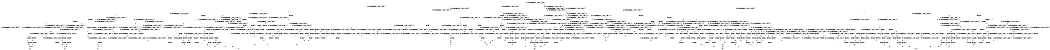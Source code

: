 digraph BCG {
size = "7, 10.5";
center = TRUE;
node [shape = circle];
0 [peripheries = 2];
0 -> 1 [label = "EX !0 !ATOMIC_EXCH_BRANCH (1, +1, TRUE, +1, 1, FALSE) !{}"];
0 -> 2 [label = "EX !2 !ATOMIC_EXCH_BRANCH (1, +1, TRUE, +0, 3, TRUE) !{}"];
0 -> 3 [label = "EX !1 !ATOMIC_EXCH_BRANCH (1, +0, TRUE, +0, 1, TRUE) !{}"];
1 -> 4 [label = "EX !2 !ATOMIC_EXCH_BRANCH (1, +1, TRUE, +0, 3, FALSE) !{0}"];
1 -> 5 [label = "EX !1 !ATOMIC_EXCH_BRANCH (1, +0, TRUE, +0, 1, FALSE) !{0}"];
1 -> 6 [label = "TERMINATE !0"];
2 -> 7 [label = "EX !0 !ATOMIC_EXCH_BRANCH (1, +1, TRUE, +1, 1, TRUE) !{0, 1, 2}"];
2 -> 8 [label = "EX !1 !ATOMIC_EXCH_BRANCH (1, +0, TRUE, +0, 1, FALSE) !{0, 1, 2}"];
2 -> 9 [label = "TERMINATE !2"];
2 -> 10 [label = "EX !0 !ATOMIC_EXCH_BRANCH (1, +1, TRUE, +1, 1, TRUE) !{0, 1, 2}"];
3 -> 11 [label = "EX !1 !ATOMIC_EXCH_BRANCH (1, +0, TRUE, +0, 1, TRUE) !{0, 1}"];
3 -> 12 [label = "EX !0 !ATOMIC_EXCH_BRANCH (1, +1, TRUE, +1, 1, FALSE) !{0, 1}"];
3 -> 13 [label = "EX !2 !ATOMIC_EXCH_BRANCH (1, +1, TRUE, +0, 3, TRUE) !{0, 1}"];
3 -> 14 [label = "EX !0 !ATOMIC_EXCH_BRANCH (1, +1, TRUE, +1, 1, FALSE) !{0, 1}"];
4 -> 15 [label = "EX !2 !ATOMIC_EXCH_BRANCH (1, +0, FALSE, +1, 2, TRUE) !{0, 1, 2}"];
4 -> 16 [label = "EX !1 !ATOMIC_EXCH_BRANCH (1, +0, TRUE, +0, 1, FALSE) !{0, 1, 2}"];
4 -> 17 [label = "TERMINATE !0"];
5 -> 18 [label = "EX !2 !ATOMIC_EXCH_BRANCH (1, +1, TRUE, +0, 3, TRUE) !{0, 1}"];
5 -> 19 [label = "TERMINATE !0"];
5 -> 20 [label = "TERMINATE !1"];
6 -> 21 [label = "EX !2 !ATOMIC_EXCH_BRANCH (1, +1, TRUE, +0, 3, FALSE) !{}"];
6 -> 22 [label = "EX !1 !ATOMIC_EXCH_BRANCH (1, +0, TRUE, +0, 1, FALSE) !{}"];
7 -> 7 [label = "EX !0 !ATOMIC_EXCH_BRANCH (1, +1, TRUE, +1, 1, TRUE) !{0, 1, 2}"];
7 -> 23 [label = "EX !1 !ATOMIC_EXCH_BRANCH (1, +0, TRUE, +0, 1, FALSE) !{0, 1, 2}"];
7 -> 24 [label = "TERMINATE !2"];
7 -> 10 [label = "EX !0 !ATOMIC_EXCH_BRANCH (1, +1, TRUE, +1, 1, TRUE) !{0, 1, 2}"];
8 -> 25 [label = "EX !0 !ATOMIC_EXCH_BRANCH (1, +1, TRUE, +1, 1, FALSE) !{0, 1, 2}"];
8 -> 26 [label = "TERMINATE !2"];
8 -> 27 [label = "TERMINATE !1"];
8 -> 28 [label = "EX !0 !ATOMIC_EXCH_BRANCH (1, +1, TRUE, +1, 1, FALSE) !{0, 1, 2}"];
9 -> 29 [label = "EX !0 !ATOMIC_EXCH_BRANCH (1, +1, TRUE, +1, 1, TRUE) !{0, 1}"];
9 -> 30 [label = "EX !1 !ATOMIC_EXCH_BRANCH (1, +0, TRUE, +0, 1, FALSE) !{0, 1}"];
9 -> 31 [label = "EX !0 !ATOMIC_EXCH_BRANCH (1, +1, TRUE, +1, 1, TRUE) !{0, 1}"];
10 -> 32 [label = "EX !1 !ATOMIC_EXCH_BRANCH (1, +0, TRUE, +0, 1, FALSE) !{0, 1, 2}"];
10 -> 10 [label = "EX !0 !ATOMIC_EXCH_BRANCH (1, +1, TRUE, +1, 1, TRUE) !{0, 1, 2}"];
10 -> 33 [label = "EX !1 !ATOMIC_EXCH_BRANCH (1, +0, TRUE, +0, 1, FALSE) !{0, 1, 2}"];
10 -> 34 [label = "TERMINATE !2"];
11 -> 11 [label = "EX !1 !ATOMIC_EXCH_BRANCH (1, +0, TRUE, +0, 1, TRUE) !{0, 1}"];
11 -> 12 [label = "EX !0 !ATOMIC_EXCH_BRANCH (1, +1, TRUE, +1, 1, FALSE) !{0, 1}"];
11 -> 13 [label = "EX !2 !ATOMIC_EXCH_BRANCH (1, +1, TRUE, +0, 3, TRUE) !{0, 1}"];
11 -> 14 [label = "EX !0 !ATOMIC_EXCH_BRANCH (1, +1, TRUE, +1, 1, FALSE) !{0, 1}"];
12 -> 35 [label = "EX !1 !ATOMIC_EXCH_BRANCH (1, +0, TRUE, +0, 1, FALSE) !{0, 1}"];
12 -> 36 [label = "EX !2 !ATOMIC_EXCH_BRANCH (1, +1, TRUE, +0, 3, FALSE) !{0, 1}"];
12 -> 37 [label = "TERMINATE !0"];
13 -> 8 [label = "EX !1 !ATOMIC_EXCH_BRANCH (1, +0, TRUE, +0, 1, FALSE) !{0, 1, 2}"];
13 -> 38 [label = "EX !0 !ATOMIC_EXCH_BRANCH (1, +1, TRUE, +1, 1, TRUE) !{0, 1, 2}"];
13 -> 39 [label = "TERMINATE !2"];
13 -> 40 [label = "EX !0 !ATOMIC_EXCH_BRANCH (1, +1, TRUE, +1, 1, TRUE) !{0, 1, 2}"];
14 -> 41 [label = "EX !1 !ATOMIC_EXCH_BRANCH (1, +0, TRUE, +0, 1, FALSE) !{0, 1}"];
14 -> 42 [label = "EX !1 !ATOMIC_EXCH_BRANCH (1, +0, TRUE, +0, 1, FALSE) !{0, 1}"];
14 -> 43 [label = "EX !2 !ATOMIC_EXCH_BRANCH (1, +1, TRUE, +0, 3, FALSE) !{0, 1}"];
14 -> 44 [label = "TERMINATE !0"];
15 -> 15 [label = "EX !2 !ATOMIC_EXCH_BRANCH (1, +0, FALSE, +1, 2, TRUE) !{0, 1, 2}"];
15 -> 16 [label = "EX !1 !ATOMIC_EXCH_BRANCH (1, +0, TRUE, +0, 1, FALSE) !{0, 1, 2}"];
15 -> 17 [label = "TERMINATE !0"];
16 -> 45 [label = "EX !2 !ATOMIC_EXCH_BRANCH (1, +0, FALSE, +1, 2, FALSE) !{0, 1, 2}"];
16 -> 46 [label = "TERMINATE !0"];
16 -> 47 [label = "TERMINATE !1"];
17 -> 48 [label = "EX !2 !ATOMIC_EXCH_BRANCH (1, +0, FALSE, +1, 2, TRUE) !{1, 2}"];
17 -> 49 [label = "EX !1 !ATOMIC_EXCH_BRANCH (1, +0, TRUE, +0, 1, FALSE) !{1, 2}"];
17 -> 50 [label = "EX !1 !ATOMIC_EXCH_BRANCH (1, +0, TRUE, +0, 1, FALSE) !{1, 2}"];
18 -> 51 [label = "TERMINATE !0"];
18 -> 52 [label = "TERMINATE !2"];
18 -> 53 [label = "TERMINATE !1"];
19 -> 54 [label = "EX !2 !ATOMIC_EXCH_BRANCH (1, +1, TRUE, +0, 3, TRUE) !{1}"];
19 -> 55 [label = "TERMINATE !1"];
20 -> 56 [label = "EX !2 !ATOMIC_EXCH_BRANCH (1, +1, TRUE, +0, 3, TRUE) !{0}"];
20 -> 57 [label = "TERMINATE !0"];
21 -> 48 [label = "EX !2 !ATOMIC_EXCH_BRANCH (1, +0, FALSE, +1, 2, TRUE) !{1, 2}"];
21 -> 49 [label = "EX !1 !ATOMIC_EXCH_BRANCH (1, +0, TRUE, +0, 1, FALSE) !{1, 2}"];
21 -> 50 [label = "EX !1 !ATOMIC_EXCH_BRANCH (1, +0, TRUE, +0, 1, FALSE) !{1, 2}"];
22 -> 54 [label = "EX !2 !ATOMIC_EXCH_BRANCH (1, +1, TRUE, +0, 3, TRUE) !{1}"];
22 -> 55 [label = "TERMINATE !1"];
23 -> 25 [label = "EX !0 !ATOMIC_EXCH_BRANCH (1, +1, TRUE, +1, 1, FALSE) !{0, 1, 2}"];
23 -> 58 [label = "TERMINATE !2"];
23 -> 59 [label = "TERMINATE !1"];
23 -> 28 [label = "EX !0 !ATOMIC_EXCH_BRANCH (1, +1, TRUE, +1, 1, FALSE) !{0, 1, 2}"];
24 -> 29 [label = "EX !0 !ATOMIC_EXCH_BRANCH (1, +1, TRUE, +1, 1, TRUE) !{0, 1}"];
24 -> 60 [label = "EX !1 !ATOMIC_EXCH_BRANCH (1, +0, TRUE, +0, 1, FALSE) !{0, 1}"];
24 -> 31 [label = "EX !0 !ATOMIC_EXCH_BRANCH (1, +1, TRUE, +1, 1, TRUE) !{0, 1}"];
25 -> 51 [label = "TERMINATE !0"];
25 -> 52 [label = "TERMINATE !2"];
25 -> 53 [label = "TERMINATE !1"];
26 -> 61 [label = "EX !0 !ATOMIC_EXCH_BRANCH (1, +1, TRUE, +1, 1, FALSE) !{0, 1}"];
26 -> 62 [label = "TERMINATE !1"];
26 -> 63 [label = "EX !0 !ATOMIC_EXCH_BRANCH (1, +1, TRUE, +1, 1, FALSE) !{0, 1}"];
27 -> 64 [label = "EX !0 !ATOMIC_EXCH_BRANCH (1, +1, TRUE, +1, 1, FALSE) !{0, 2}"];
27 -> 65 [label = "TERMINATE !2"];
27 -> 66 [label = "EX !0 !ATOMIC_EXCH_BRANCH (1, +1, TRUE, +1, 1, FALSE) !{0, 2}"];
28 -> 67 [label = "TERMINATE !0"];
28 -> 68 [label = "TERMINATE !2"];
28 -> 69 [label = "TERMINATE !1"];
29 -> 29 [label = "EX !0 !ATOMIC_EXCH_BRANCH (1, +1, TRUE, +1, 1, TRUE) !{0, 1}"];
29 -> 60 [label = "EX !1 !ATOMIC_EXCH_BRANCH (1, +0, TRUE, +0, 1, FALSE) !{0, 1}"];
29 -> 31 [label = "EX !0 !ATOMIC_EXCH_BRANCH (1, +1, TRUE, +1, 1, TRUE) !{0, 1}"];
30 -> 61 [label = "EX !0 !ATOMIC_EXCH_BRANCH (1, +1, TRUE, +1, 1, FALSE) !{0, 1}"];
30 -> 62 [label = "TERMINATE !1"];
30 -> 63 [label = "EX !0 !ATOMIC_EXCH_BRANCH (1, +1, TRUE, +1, 1, FALSE) !{0, 1}"];
31 -> 70 [label = "EX !1 !ATOMIC_EXCH_BRANCH (1, +0, TRUE, +0, 1, FALSE) !{0, 1}"];
31 -> 31 [label = "EX !0 !ATOMIC_EXCH_BRANCH (1, +1, TRUE, +1, 1, TRUE) !{0, 1}"];
31 -> 71 [label = "EX !1 !ATOMIC_EXCH_BRANCH (1, +0, TRUE, +0, 1, FALSE) !{0, 1}"];
32 -> 72 [label = "EX !0 !ATOMIC_EXCH_BRANCH (1, +1, TRUE, +1, 1, FALSE) !{0, 1, 2}"];
32 -> 73 [label = "TERMINATE !2"];
32 -> 74 [label = "TERMINATE !1"];
33 -> 28 [label = "EX !0 !ATOMIC_EXCH_BRANCH (1, +1, TRUE, +1, 1, FALSE) !{0, 1, 2}"];
33 -> 75 [label = "TERMINATE !2"];
33 -> 76 [label = "TERMINATE !1"];
34 -> 77 [label = "EX !0 !ATOMIC_EXCH_BRANCH (1, +1, TRUE, +1, 1, TRUE) !{0, 1}"];
34 -> 78 [label = "EX !1 !ATOMIC_EXCH_BRANCH (1, +0, TRUE, +0, 1, FALSE) !{0, 1}"];
35 -> 18 [label = "EX !2 !ATOMIC_EXCH_BRANCH (1, +1, TRUE, +0, 3, TRUE) !{0, 1}"];
35 -> 19 [label = "TERMINATE !0"];
35 -> 20 [label = "TERMINATE !1"];
36 -> 16 [label = "EX !1 !ATOMIC_EXCH_BRANCH (1, +0, TRUE, +0, 1, FALSE) !{0, 1, 2}"];
36 -> 79 [label = "EX !2 !ATOMIC_EXCH_BRANCH (1, +0, FALSE, +1, 2, TRUE) !{0, 1, 2}"];
36 -> 80 [label = "TERMINATE !0"];
37 -> 81 [label = "EX !1 !ATOMIC_EXCH_BRANCH (1, +0, TRUE, +0, 1, FALSE) !{1}"];
37 -> 82 [label = "EX !2 !ATOMIC_EXCH_BRANCH (1, +1, TRUE, +0, 3, FALSE) !{1}"];
37 -> 83 [label = "EX !1 !ATOMIC_EXCH_BRANCH (1, +0, TRUE, +0, 1, FALSE) !{1}"];
38 -> 38 [label = "EX !0 !ATOMIC_EXCH_BRANCH (1, +1, TRUE, +1, 1, TRUE) !{0, 1, 2}"];
38 -> 23 [label = "EX !1 !ATOMIC_EXCH_BRANCH (1, +0, TRUE, +0, 1, FALSE) !{0, 1, 2}"];
38 -> 84 [label = "TERMINATE !2"];
38 -> 40 [label = "EX !0 !ATOMIC_EXCH_BRANCH (1, +1, TRUE, +1, 1, TRUE) !{0, 1, 2}"];
39 -> 30 [label = "EX !1 !ATOMIC_EXCH_BRANCH (1, +0, TRUE, +0, 1, FALSE) !{0, 1}"];
39 -> 85 [label = "EX !0 !ATOMIC_EXCH_BRANCH (1, +1, TRUE, +1, 1, TRUE) !{0, 1}"];
39 -> 86 [label = "EX !0 !ATOMIC_EXCH_BRANCH (1, +1, TRUE, +1, 1, TRUE) !{0, 1}"];
40 -> 32 [label = "EX !1 !ATOMIC_EXCH_BRANCH (1, +0, TRUE, +0, 1, FALSE) !{0, 1, 2}"];
40 -> 40 [label = "EX !0 !ATOMIC_EXCH_BRANCH (1, +1, TRUE, +1, 1, TRUE) !{0, 1, 2}"];
40 -> 33 [label = "EX !1 !ATOMIC_EXCH_BRANCH (1, +0, TRUE, +0, 1, FALSE) !{0, 1, 2}"];
40 -> 87 [label = "TERMINATE !2"];
41 -> 88 [label = "EX !2 !ATOMIC_EXCH_BRANCH (1, +1, TRUE, +0, 3, TRUE) !{0, 1}"];
41 -> 89 [label = "TERMINATE !0"];
41 -> 90 [label = "TERMINATE !1"];
42 -> 91 [label = "EX !2 !ATOMIC_EXCH_BRANCH (1, +1, TRUE, +0, 3, TRUE) !{0, 1}"];
42 -> 92 [label = "TERMINATE !0"];
42 -> 93 [label = "TERMINATE !1"];
43 -> 94 [label = "EX !1 !ATOMIC_EXCH_BRANCH (1, +0, TRUE, +0, 1, FALSE) !{0, 1, 2}"];
43 -> 95 [label = "EX !2 !ATOMIC_EXCH_BRANCH (1, +0, FALSE, +1, 2, TRUE) !{0, 1, 2}"];
43 -> 96 [label = "TERMINATE !0"];
44 -> 97 [label = "EX !1 !ATOMIC_EXCH_BRANCH (1, +0, TRUE, +0, 1, FALSE) !{1}"];
44 -> 98 [label = "EX !2 !ATOMIC_EXCH_BRANCH (1, +1, TRUE, +0, 3, FALSE) !{1}"];
45 -> 99 [label = "TERMINATE !0"];
45 -> 100 [label = "TERMINATE !2"];
45 -> 101 [label = "TERMINATE !1"];
46 -> 102 [label = "EX !2 !ATOMIC_EXCH_BRANCH (1, +0, FALSE, +1, 2, FALSE) !{1, 2}"];
46 -> 103 [label = "TERMINATE !1"];
47 -> 104 [label = "EX !2 !ATOMIC_EXCH_BRANCH (1, +0, FALSE, +1, 2, FALSE) !{0, 2}"];
47 -> 105 [label = "TERMINATE !0"];
48 -> 48 [label = "EX !2 !ATOMIC_EXCH_BRANCH (1, +0, FALSE, +1, 2, TRUE) !{1, 2}"];
48 -> 49 [label = "EX !1 !ATOMIC_EXCH_BRANCH (1, +0, TRUE, +0, 1, FALSE) !{1, 2}"];
48 -> 50 [label = "EX !1 !ATOMIC_EXCH_BRANCH (1, +0, TRUE, +0, 1, FALSE) !{1, 2}"];
49 -> 102 [label = "EX !2 !ATOMIC_EXCH_BRANCH (1, +0, FALSE, +1, 2, FALSE) !{1, 2}"];
49 -> 103 [label = "TERMINATE !1"];
50 -> 106 [label = "EX !2 !ATOMIC_EXCH_BRANCH (1, +0, FALSE, +1, 2, FALSE) !{1, 2}"];
50 -> 107 [label = "EX !2 !ATOMIC_EXCH_BRANCH (1, +0, FALSE, +1, 2, FALSE) !{1, 2}"];
50 -> 108 [label = "TERMINATE !1"];
51 -> 109 [label = "TERMINATE !2"];
51 -> 110 [label = "TERMINATE !1"];
52 -> 111 [label = "TERMINATE !0"];
52 -> 112 [label = "TERMINATE !1"];
53 -> 113 [label = "TERMINATE !0"];
53 -> 114 [label = "TERMINATE !2"];
54 -> 109 [label = "TERMINATE !2"];
54 -> 110 [label = "TERMINATE !1"];
55 -> 115 [label = "EX !2 !ATOMIC_EXCH_BRANCH (1, +1, TRUE, +0, 3, TRUE) !{}"];
56 -> 113 [label = "TERMINATE !0"];
56 -> 114 [label = "TERMINATE !2"];
57 -> 115 [label = "EX !2 !ATOMIC_EXCH_BRANCH (1, +1, TRUE, +0, 3, TRUE) !{}"];
58 -> 61 [label = "EX !0 !ATOMIC_EXCH_BRANCH (1, +1, TRUE, +1, 1, FALSE) !{0, 1}"];
58 -> 116 [label = "TERMINATE !1"];
58 -> 63 [label = "EX !0 !ATOMIC_EXCH_BRANCH (1, +1, TRUE, +1, 1, FALSE) !{0, 1}"];
59 -> 64 [label = "EX !0 !ATOMIC_EXCH_BRANCH (1, +1, TRUE, +1, 1, FALSE) !{0, 2}"];
59 -> 117 [label = "TERMINATE !2"];
59 -> 66 [label = "EX !0 !ATOMIC_EXCH_BRANCH (1, +1, TRUE, +1, 1, FALSE) !{0, 2}"];
60 -> 61 [label = "EX !0 !ATOMIC_EXCH_BRANCH (1, +1, TRUE, +1, 1, FALSE) !{0, 1}"];
60 -> 116 [label = "TERMINATE !1"];
60 -> 63 [label = "EX !0 !ATOMIC_EXCH_BRANCH (1, +1, TRUE, +1, 1, FALSE) !{0, 1}"];
61 -> 111 [label = "TERMINATE !0"];
61 -> 112 [label = "TERMINATE !1"];
62 -> 118 [label = "EX !0 !ATOMIC_EXCH_BRANCH (1, +1, TRUE, +1, 1, FALSE) !{0}"];
62 -> 119 [label = "EX !0 !ATOMIC_EXCH_BRANCH (1, +1, TRUE, +1, 1, FALSE) !{0}"];
63 -> 120 [label = "TERMINATE !0"];
63 -> 121 [label = "TERMINATE !1"];
64 -> 113 [label = "TERMINATE !0"];
64 -> 114 [label = "TERMINATE !2"];
65 -> 118 [label = "EX !0 !ATOMIC_EXCH_BRANCH (1, +1, TRUE, +1, 1, FALSE) !{0}"];
65 -> 119 [label = "EX !0 !ATOMIC_EXCH_BRANCH (1, +1, TRUE, +1, 1, FALSE) !{0}"];
66 -> 122 [label = "TERMINATE !0"];
66 -> 123 [label = "TERMINATE !2"];
67 -> 124 [label = "TERMINATE !2"];
67 -> 125 [label = "TERMINATE !1"];
68 -> 126 [label = "TERMINATE !0"];
68 -> 127 [label = "TERMINATE !1"];
69 -> 128 [label = "TERMINATE !0"];
69 -> 129 [label = "TERMINATE !2"];
70 -> 130 [label = "EX !0 !ATOMIC_EXCH_BRANCH (1, +1, TRUE, +1, 1, FALSE) !{0, 1}"];
70 -> 131 [label = "TERMINATE !1"];
70 -> 63 [label = "EX !0 !ATOMIC_EXCH_BRANCH (1, +1, TRUE, +1, 1, FALSE) !{0, 1}"];
71 -> 63 [label = "EX !0 !ATOMIC_EXCH_BRANCH (1, +1, TRUE, +1, 1, FALSE) !{0, 1}"];
71 -> 132 [label = "TERMINATE !1"];
72 -> 133 [label = "TERMINATE !0"];
72 -> 134 [label = "TERMINATE !2"];
72 -> 135 [label = "TERMINATE !1"];
73 -> 136 [label = "EX !0 !ATOMIC_EXCH_BRANCH (1, +1, TRUE, +1, 1, FALSE) !{0, 1}"];
73 -> 137 [label = "TERMINATE !1"];
74 -> 138 [label = "EX !0 !ATOMIC_EXCH_BRANCH (1, +1, TRUE, +1, 1, FALSE) !{0, 2}"];
74 -> 139 [label = "TERMINATE !2"];
75 -> 140 [label = "EX !0 !ATOMIC_EXCH_BRANCH (1, +1, TRUE, +1, 1, FALSE) !{0, 1}"];
75 -> 141 [label = "TERMINATE !1"];
76 -> 142 [label = "EX !0 !ATOMIC_EXCH_BRANCH (1, +1, TRUE, +1, 1, FALSE) !{0, 2}"];
76 -> 143 [label = "TERMINATE !2"];
77 -> 77 [label = "EX !0 !ATOMIC_EXCH_BRANCH (1, +1, TRUE, +1, 1, TRUE) !{0, 1}"];
77 -> 78 [label = "EX !1 !ATOMIC_EXCH_BRANCH (1, +0, TRUE, +0, 1, FALSE) !{0, 1}"];
78 -> 140 [label = "EX !0 !ATOMIC_EXCH_BRANCH (1, +1, TRUE, +1, 1, FALSE) !{0, 1}"];
78 -> 141 [label = "TERMINATE !1"];
79 -> 16 [label = "EX !1 !ATOMIC_EXCH_BRANCH (1, +0, TRUE, +0, 1, FALSE) !{0, 1, 2}"];
79 -> 79 [label = "EX !2 !ATOMIC_EXCH_BRANCH (1, +0, FALSE, +1, 2, TRUE) !{0, 1, 2}"];
79 -> 80 [label = "TERMINATE !0"];
80 -> 49 [label = "EX !1 !ATOMIC_EXCH_BRANCH (1, +0, TRUE, +0, 1, FALSE) !{1, 2}"];
80 -> 144 [label = "EX !2 !ATOMIC_EXCH_BRANCH (1, +0, FALSE, +1, 2, TRUE) !{1, 2}"];
80 -> 50 [label = "EX !1 !ATOMIC_EXCH_BRANCH (1, +0, TRUE, +0, 1, FALSE) !{1, 2}"];
81 -> 54 [label = "EX !2 !ATOMIC_EXCH_BRANCH (1, +1, TRUE, +0, 3, TRUE) !{1}"];
81 -> 55 [label = "TERMINATE !1"];
82 -> 49 [label = "EX !1 !ATOMIC_EXCH_BRANCH (1, +0, TRUE, +0, 1, FALSE) !{1, 2}"];
82 -> 144 [label = "EX !2 !ATOMIC_EXCH_BRANCH (1, +0, FALSE, +1, 2, TRUE) !{1, 2}"];
82 -> 50 [label = "EX !1 !ATOMIC_EXCH_BRANCH (1, +0, TRUE, +0, 1, FALSE) !{1, 2}"];
83 -> 145 [label = "EX !2 !ATOMIC_EXCH_BRANCH (1, +1, TRUE, +0, 3, TRUE) !{1}"];
83 -> 146 [label = "TERMINATE !1"];
84 -> 85 [label = "EX !0 !ATOMIC_EXCH_BRANCH (1, +1, TRUE, +1, 1, TRUE) !{0, 1}"];
84 -> 60 [label = "EX !1 !ATOMIC_EXCH_BRANCH (1, +0, TRUE, +0, 1, FALSE) !{0, 1}"];
84 -> 86 [label = "EX !0 !ATOMIC_EXCH_BRANCH (1, +1, TRUE, +1, 1, TRUE) !{0, 1}"];
85 -> 85 [label = "EX !0 !ATOMIC_EXCH_BRANCH (1, +1, TRUE, +1, 1, TRUE) !{0, 1}"];
85 -> 60 [label = "EX !1 !ATOMIC_EXCH_BRANCH (1, +0, TRUE, +0, 1, FALSE) !{0, 1}"];
85 -> 86 [label = "EX !0 !ATOMIC_EXCH_BRANCH (1, +1, TRUE, +1, 1, TRUE) !{0, 1}"];
86 -> 70 [label = "EX !1 !ATOMIC_EXCH_BRANCH (1, +0, TRUE, +0, 1, FALSE) !{0, 1}"];
86 -> 86 [label = "EX !0 !ATOMIC_EXCH_BRANCH (1, +1, TRUE, +1, 1, TRUE) !{0, 1}"];
86 -> 71 [label = "EX !1 !ATOMIC_EXCH_BRANCH (1, +0, TRUE, +0, 1, FALSE) !{0, 1}"];
87 -> 147 [label = "EX !0 !ATOMIC_EXCH_BRANCH (1, +1, TRUE, +1, 1, TRUE) !{0, 1}"];
87 -> 78 [label = "EX !1 !ATOMIC_EXCH_BRANCH (1, +0, TRUE, +0, 1, FALSE) !{0, 1}"];
88 -> 148 [label = "TERMINATE !0"];
88 -> 149 [label = "TERMINATE !2"];
88 -> 150 [label = "TERMINATE !1"];
89 -> 151 [label = "EX !2 !ATOMIC_EXCH_BRANCH (1, +1, TRUE, +0, 3, TRUE) !{1}"];
89 -> 152 [label = "TERMINATE !1"];
90 -> 153 [label = "EX !2 !ATOMIC_EXCH_BRANCH (1, +1, TRUE, +0, 3, TRUE) !{0}"];
90 -> 154 [label = "TERMINATE !0"];
91 -> 155 [label = "TERMINATE !0"];
91 -> 156 [label = "TERMINATE !2"];
91 -> 157 [label = "TERMINATE !1"];
92 -> 158 [label = "EX !2 !ATOMIC_EXCH_BRANCH (1, +1, TRUE, +0, 3, TRUE) !{1}"];
92 -> 159 [label = "TERMINATE !1"];
93 -> 160 [label = "EX !2 !ATOMIC_EXCH_BRANCH (1, +1, TRUE, +0, 3, TRUE) !{0}"];
93 -> 161 [label = "TERMINATE !0"];
94 -> 162 [label = "EX !2 !ATOMIC_EXCH_BRANCH (1, +0, FALSE, +1, 2, FALSE) !{0, 1, 2}"];
94 -> 163 [label = "TERMINATE !0"];
94 -> 164 [label = "TERMINATE !1"];
95 -> 94 [label = "EX !1 !ATOMIC_EXCH_BRANCH (1, +0, TRUE, +0, 1, FALSE) !{0, 1, 2}"];
95 -> 95 [label = "EX !2 !ATOMIC_EXCH_BRANCH (1, +0, FALSE, +1, 2, TRUE) !{0, 1, 2}"];
95 -> 96 [label = "TERMINATE !0"];
96 -> 165 [label = "EX !1 !ATOMIC_EXCH_BRANCH (1, +0, TRUE, +0, 1, FALSE) !{1, 2}"];
96 -> 166 [label = "EX !2 !ATOMIC_EXCH_BRANCH (1, +0, FALSE, +1, 2, TRUE) !{1, 2}"];
97 -> 158 [label = "EX !2 !ATOMIC_EXCH_BRANCH (1, +1, TRUE, +0, 3, TRUE) !{1}"];
97 -> 159 [label = "TERMINATE !1"];
98 -> 165 [label = "EX !1 !ATOMIC_EXCH_BRANCH (1, +0, TRUE, +0, 1, FALSE) !{1, 2}"];
98 -> 166 [label = "EX !2 !ATOMIC_EXCH_BRANCH (1, +0, FALSE, +1, 2, TRUE) !{1, 2}"];
99 -> 167 [label = "TERMINATE !2"];
99 -> 168 [label = "TERMINATE !1"];
100 -> 169 [label = "TERMINATE !0"];
100 -> 170 [label = "TERMINATE !1"];
101 -> 171 [label = "TERMINATE !0"];
101 -> 172 [label = "TERMINATE !2"];
102 -> 167 [label = "TERMINATE !2"];
102 -> 168 [label = "TERMINATE !1"];
103 -> 173 [label = "EX !2 !ATOMIC_EXCH_BRANCH (1, +0, FALSE, +1, 2, FALSE) !{2}"];
103 -> 174 [label = "EX !2 !ATOMIC_EXCH_BRANCH (1, +0, FALSE, +1, 2, FALSE) !{2}"];
104 -> 171 [label = "TERMINATE !0"];
104 -> 172 [label = "TERMINATE !2"];
105 -> 173 [label = "EX !2 !ATOMIC_EXCH_BRANCH (1, +0, FALSE, +1, 2, FALSE) !{2}"];
105 -> 174 [label = "EX !2 !ATOMIC_EXCH_BRANCH (1, +0, FALSE, +1, 2, FALSE) !{2}"];
106 -> 175 [label = "TERMINATE !2"];
106 -> 176 [label = "TERMINATE !1"];
107 -> 177 [label = "TERMINATE !2"];
107 -> 178 [label = "TERMINATE !1"];
108 -> 179 [label = "EX !2 !ATOMIC_EXCH_BRANCH (1, +0, FALSE, +1, 2, FALSE) !{2}"];
109 -> 180 [label = "TERMINATE !1"];
110 -> 181 [label = "TERMINATE !2"];
111 -> 180 [label = "TERMINATE !1"];
112 -> 182 [label = "TERMINATE !0"];
113 -> 181 [label = "TERMINATE !2"];
114 -> 182 [label = "TERMINATE !0"];
115 -> 181 [label = "TERMINATE !2"];
116 -> 118 [label = "EX !0 !ATOMIC_EXCH_BRANCH (1, +1, TRUE, +1, 1, FALSE) !{0}"];
116 -> 119 [label = "EX !0 !ATOMIC_EXCH_BRANCH (1, +1, TRUE, +1, 1, FALSE) !{0}"];
117 -> 118 [label = "EX !0 !ATOMIC_EXCH_BRANCH (1, +1, TRUE, +1, 1, FALSE) !{0}"];
117 -> 119 [label = "EX !0 !ATOMIC_EXCH_BRANCH (1, +1, TRUE, +1, 1, FALSE) !{0}"];
118 -> 182 [label = "TERMINATE !0"];
119 -> 183 [label = "TERMINATE !0"];
120 -> 184 [label = "TERMINATE !1"];
121 -> 185 [label = "TERMINATE !0"];
122 -> 186 [label = "TERMINATE !2"];
123 -> 187 [label = "TERMINATE !0"];
124 -> 188 [label = "TERMINATE !1"];
125 -> 189 [label = "TERMINATE !2"];
126 -> 188 [label = "TERMINATE !1"];
127 -> 190 [label = "TERMINATE !0"];
128 -> 189 [label = "TERMINATE !2"];
129 -> 190 [label = "TERMINATE !0"];
130 -> 191 [label = "TERMINATE !0"];
130 -> 192 [label = "TERMINATE !1"];
131 -> 193 [label = "EX !0 !ATOMIC_EXCH_BRANCH (1, +1, TRUE, +1, 1, FALSE) !{0}"];
132 -> 194 [label = "EX !0 !ATOMIC_EXCH_BRANCH (1, +1, TRUE, +1, 1, FALSE) !{0}"];
133 -> 195 [label = "TERMINATE !2"];
133 -> 196 [label = "TERMINATE !1"];
134 -> 197 [label = "TERMINATE !0"];
134 -> 198 [label = "TERMINATE !1"];
135 -> 199 [label = "TERMINATE !0"];
135 -> 200 [label = "TERMINATE !2"];
136 -> 197 [label = "TERMINATE !0"];
136 -> 198 [label = "TERMINATE !1"];
137 -> 201 [label = "EX !0 !ATOMIC_EXCH_BRANCH (1, +1, TRUE, +1, 1, FALSE) !{0}"];
138 -> 199 [label = "TERMINATE !0"];
138 -> 200 [label = "TERMINATE !2"];
139 -> 201 [label = "EX !0 !ATOMIC_EXCH_BRANCH (1, +1, TRUE, +1, 1, FALSE) !{0}"];
140 -> 126 [label = "TERMINATE !0"];
140 -> 127 [label = "TERMINATE !1"];
141 -> 202 [label = "EX !0 !ATOMIC_EXCH_BRANCH (1, +1, TRUE, +1, 1, FALSE) !{0}"];
142 -> 128 [label = "TERMINATE !0"];
142 -> 129 [label = "TERMINATE !2"];
143 -> 202 [label = "EX !0 !ATOMIC_EXCH_BRANCH (1, +1, TRUE, +1, 1, FALSE) !{0}"];
144 -> 49 [label = "EX !1 !ATOMIC_EXCH_BRANCH (1, +0, TRUE, +0, 1, FALSE) !{1, 2}"];
144 -> 144 [label = "EX !2 !ATOMIC_EXCH_BRANCH (1, +0, FALSE, +1, 2, TRUE) !{1, 2}"];
144 -> 50 [label = "EX !1 !ATOMIC_EXCH_BRANCH (1, +0, TRUE, +0, 1, FALSE) !{1, 2}"];
145 -> 203 [label = "TERMINATE !2"];
145 -> 204 [label = "TERMINATE !1"];
146 -> 205 [label = "EX !2 !ATOMIC_EXCH_BRANCH (1, +1, TRUE, +0, 3, TRUE) !{}"];
147 -> 147 [label = "EX !0 !ATOMIC_EXCH_BRANCH (1, +1, TRUE, +1, 1, TRUE) !{0, 1}"];
147 -> 78 [label = "EX !1 !ATOMIC_EXCH_BRANCH (1, +0, TRUE, +0, 1, FALSE) !{0, 1}"];
148 -> 206 [label = "TERMINATE !2"];
148 -> 207 [label = "TERMINATE !1"];
149 -> 191 [label = "TERMINATE !0"];
149 -> 192 [label = "TERMINATE !1"];
150 -> 208 [label = "TERMINATE !0"];
150 -> 209 [label = "TERMINATE !2"];
151 -> 206 [label = "TERMINATE !2"];
151 -> 207 [label = "TERMINATE !1"];
152 -> 210 [label = "EX !2 !ATOMIC_EXCH_BRANCH (1, +1, TRUE, +0, 3, TRUE) !{}"];
153 -> 208 [label = "TERMINATE !0"];
153 -> 209 [label = "TERMINATE !2"];
154 -> 210 [label = "EX !2 !ATOMIC_EXCH_BRANCH (1, +1, TRUE, +0, 3, TRUE) !{}"];
155 -> 211 [label = "TERMINATE !2"];
155 -> 212 [label = "TERMINATE !1"];
156 -> 120 [label = "TERMINATE !0"];
156 -> 121 [label = "TERMINATE !1"];
157 -> 213 [label = "TERMINATE !0"];
157 -> 214 [label = "TERMINATE !2"];
158 -> 211 [label = "TERMINATE !2"];
158 -> 212 [label = "TERMINATE !1"];
159 -> 215 [label = "EX !2 !ATOMIC_EXCH_BRANCH (1, +1, TRUE, +0, 3, TRUE) !{}"];
160 -> 213 [label = "TERMINATE !0"];
160 -> 214 [label = "TERMINATE !2"];
161 -> 215 [label = "EX !2 !ATOMIC_EXCH_BRANCH (1, +1, TRUE, +0, 3, TRUE) !{}"];
162 -> 216 [label = "TERMINATE !0"];
162 -> 217 [label = "TERMINATE !2"];
162 -> 218 [label = "TERMINATE !1"];
163 -> 219 [label = "EX !2 !ATOMIC_EXCH_BRANCH (1, +0, FALSE, +1, 2, FALSE) !{1, 2}"];
163 -> 220 [label = "TERMINATE !1"];
164 -> 221 [label = "EX !2 !ATOMIC_EXCH_BRANCH (1, +0, FALSE, +1, 2, FALSE) !{0, 2}"];
164 -> 222 [label = "TERMINATE !0"];
165 -> 219 [label = "EX !2 !ATOMIC_EXCH_BRANCH (1, +0, FALSE, +1, 2, FALSE) !{1, 2}"];
165 -> 220 [label = "TERMINATE !1"];
166 -> 165 [label = "EX !1 !ATOMIC_EXCH_BRANCH (1, +0, TRUE, +0, 1, FALSE) !{1, 2}"];
166 -> 166 [label = "EX !2 !ATOMIC_EXCH_BRANCH (1, +0, FALSE, +1, 2, TRUE) !{1, 2}"];
167 -> 223 [label = "TERMINATE !1"];
168 -> 224 [label = "TERMINATE !2"];
169 -> 223 [label = "TERMINATE !1"];
170 -> 225 [label = "TERMINATE !0"];
171 -> 224 [label = "TERMINATE !2"];
172 -> 225 [label = "TERMINATE !0"];
173 -> 224 [label = "TERMINATE !2"];
174 -> 226 [label = "TERMINATE !2"];
175 -> 227 [label = "TERMINATE !1"];
176 -> 228 [label = "TERMINATE !2"];
177 -> 229 [label = "TERMINATE !1"];
178 -> 230 [label = "TERMINATE !2"];
179 -> 230 [label = "TERMINATE !2"];
180 -> 231 [label = "exit"];
181 -> 231 [label = "exit"];
182 -> 231 [label = "exit"];
183 -> 232 [label = "exit"];
184 -> 233 [label = "exit"];
185 -> 233 [label = "exit"];
186 -> 234 [label = "exit"];
187 -> 234 [label = "exit"];
188 -> 235 [label = "exit"];
189 -> 235 [label = "exit"];
190 -> 235 [label = "exit"];
191 -> 236 [label = "TERMINATE !1"];
192 -> 237 [label = "TERMINATE !0"];
193 -> 237 [label = "TERMINATE !0"];
194 -> 185 [label = "TERMINATE !0"];
195 -> 238 [label = "TERMINATE !1"];
196 -> 239 [label = "TERMINATE !2"];
197 -> 238 [label = "TERMINATE !1"];
198 -> 240 [label = "TERMINATE !0"];
199 -> 239 [label = "TERMINATE !2"];
200 -> 240 [label = "TERMINATE !0"];
201 -> 240 [label = "TERMINATE !0"];
202 -> 190 [label = "TERMINATE !0"];
203 -> 241 [label = "TERMINATE !1"];
204 -> 242 [label = "TERMINATE !2"];
205 -> 242 [label = "TERMINATE !2"];
206 -> 236 [label = "TERMINATE !1"];
207 -> 243 [label = "TERMINATE !2"];
208 -> 243 [label = "TERMINATE !2"];
209 -> 237 [label = "TERMINATE !0"];
210 -> 243 [label = "TERMINATE !2"];
211 -> 184 [label = "TERMINATE !1"];
212 -> 244 [label = "TERMINATE !2"];
213 -> 244 [label = "TERMINATE !2"];
214 -> 185 [label = "TERMINATE !0"];
215 -> 244 [label = "TERMINATE !2"];
216 -> 245 [label = "TERMINATE !2"];
216 -> 246 [label = "TERMINATE !1"];
217 -> 247 [label = "TERMINATE !0"];
217 -> 248 [label = "TERMINATE !1"];
218 -> 249 [label = "TERMINATE !0"];
218 -> 250 [label = "TERMINATE !2"];
219 -> 245 [label = "TERMINATE !2"];
219 -> 246 [label = "TERMINATE !1"];
220 -> 251 [label = "EX !2 !ATOMIC_EXCH_BRANCH (1, +0, FALSE, +1, 2, FALSE) !{2}"];
221 -> 249 [label = "TERMINATE !0"];
221 -> 250 [label = "TERMINATE !2"];
222 -> 251 [label = "EX !2 !ATOMIC_EXCH_BRANCH (1, +0, FALSE, +1, 2, FALSE) !{2}"];
223 -> 231 [label = "exit"];
224 -> 231 [label = "exit"];
225 -> 231 [label = "exit"];
226 -> 252 [label = "exit"];
227 -> 253 [label = "exit"];
228 -> 253 [label = "exit"];
229 -> 254 [label = "exit"];
230 -> 254 [label = "exit"];
236 -> 255 [label = "exit"];
237 -> 255 [label = "exit"];
238 -> 256 [label = "exit"];
239 -> 256 [label = "exit"];
240 -> 256 [label = "exit"];
241 -> 257 [label = "exit"];
242 -> 257 [label = "exit"];
243 -> 255 [label = "exit"];
244 -> 233 [label = "exit"];
245 -> 258 [label = "TERMINATE !1"];
246 -> 259 [label = "TERMINATE !2"];
247 -> 258 [label = "TERMINATE !1"];
248 -> 260 [label = "TERMINATE !0"];
249 -> 259 [label = "TERMINATE !2"];
250 -> 260 [label = "TERMINATE !0"];
251 -> 259 [label = "TERMINATE !2"];
258 -> 233 [label = "exit"];
259 -> 233 [label = "exit"];
260 -> 233 [label = "exit"];
}
